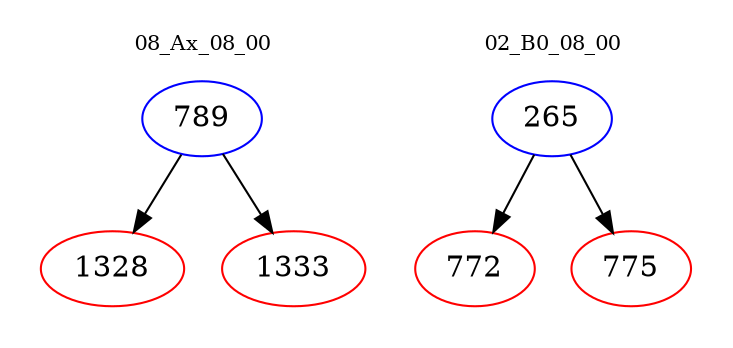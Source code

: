 digraph{
subgraph cluster_0 {
color = white
label = "08_Ax_08_00";
fontsize=10;
T0_789 [label="789", color="blue"]
T0_789 -> T0_1328 [color="black"]
T0_1328 [label="1328", color="red"]
T0_789 -> T0_1333 [color="black"]
T0_1333 [label="1333", color="red"]
}
subgraph cluster_1 {
color = white
label = "02_B0_08_00";
fontsize=10;
T1_265 [label="265", color="blue"]
T1_265 -> T1_772 [color="black"]
T1_772 [label="772", color="red"]
T1_265 -> T1_775 [color="black"]
T1_775 [label="775", color="red"]
}
}
